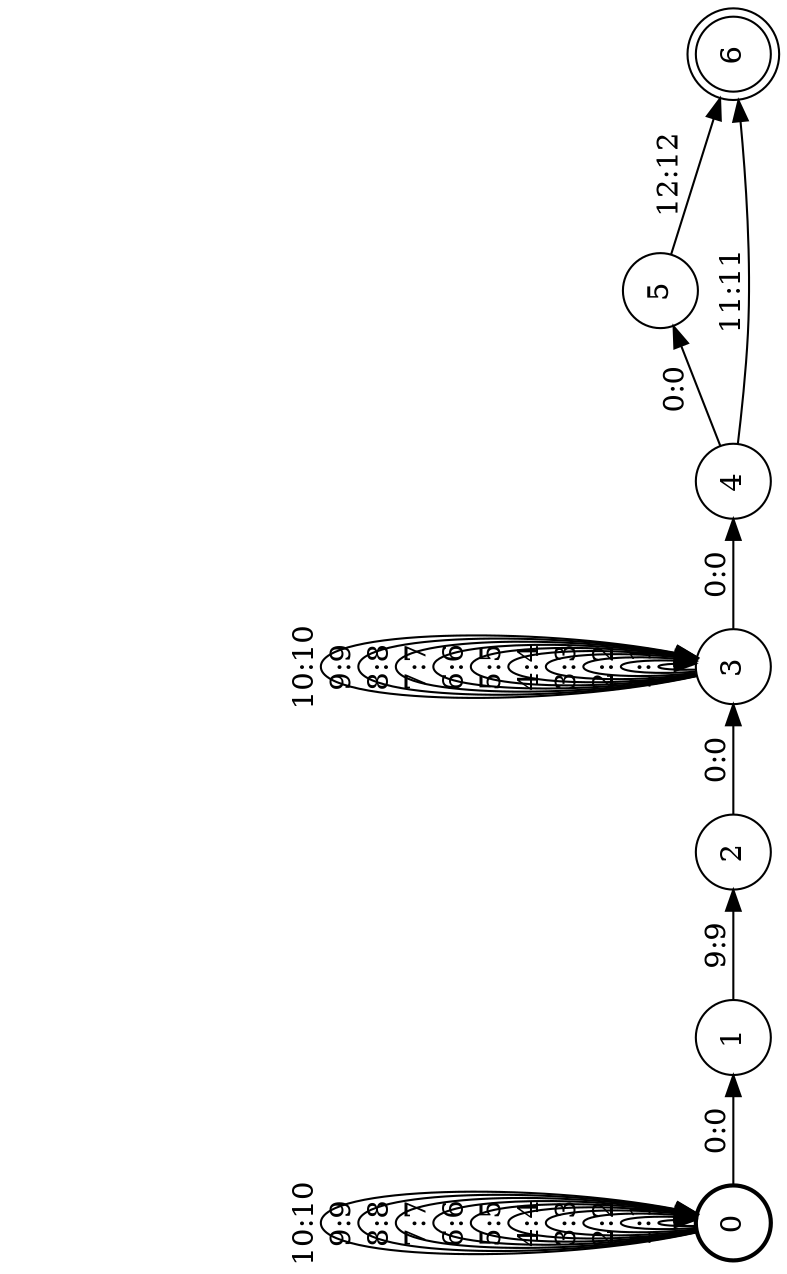 digraph FST {
rankdir = LR;
size = "8.5,11";
center = 1;
orientation = Landscape;
ranksep = "0.4";
nodesep = "0.25";
0 [label = "0", shape = circle, style = bold, fontsize = 14]
	0 -> 0 [label = "1:1", fontsize = 14];
	0 -> 0 [label = "2:2", fontsize = 14];
	0 -> 0 [label = "3:3", fontsize = 14];
	0 -> 0 [label = "4:4", fontsize = 14];
	0 -> 0 [label = "5:5", fontsize = 14];
	0 -> 0 [label = "6:6", fontsize = 14];
	0 -> 0 [label = "7:7", fontsize = 14];
	0 -> 0 [label = "8:8", fontsize = 14];
	0 -> 0 [label = "9:9", fontsize = 14];
	0 -> 0 [label = "10:10", fontsize = 14];
	0 -> 1 [label = "0:0", fontsize = 14];
1 [label = "1", shape = circle, style = solid, fontsize = 14]
	1 -> 2 [label = "9:9", fontsize = 14];
2 [label = "2", shape = circle, style = solid, fontsize = 14]
	2 -> 3 [label = "0:0", fontsize = 14];
3 [label = "3", shape = circle, style = solid, fontsize = 14]
	3 -> 3 [label = "1:1", fontsize = 14];
	3 -> 3 [label = "2:2", fontsize = 14];
	3 -> 3 [label = "3:3", fontsize = 14];
	3 -> 3 [label = "4:4", fontsize = 14];
	3 -> 3 [label = "5:5", fontsize = 14];
	3 -> 3 [label = "6:6", fontsize = 14];
	3 -> 3 [label = "7:7", fontsize = 14];
	3 -> 3 [label = "8:8", fontsize = 14];
	3 -> 3 [label = "9:9", fontsize = 14];
	3 -> 3 [label = "10:10", fontsize = 14];
	3 -> 4 [label = "0:0", fontsize = 14];
4 [label = "4", shape = circle, style = solid, fontsize = 14]
	4 -> 5 [label = "0:0", fontsize = 14];
	4 -> 6 [label = "11:11", fontsize = 14];
5 [label = "5", shape = circle, style = solid, fontsize = 14]
	5 -> 6 [label = "12:12", fontsize = 14];
6 [label = "6", shape = doublecircle, style = solid, fontsize = 14]
}
